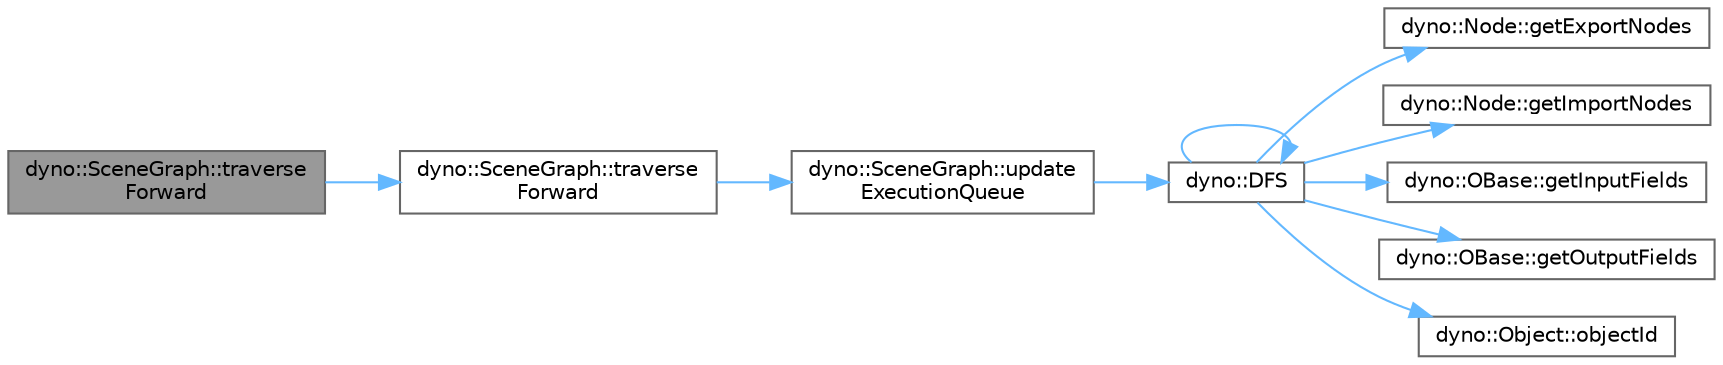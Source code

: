 digraph "dyno::SceneGraph::traverseForward"
{
 // LATEX_PDF_SIZE
  bgcolor="transparent";
  edge [fontname=Helvetica,fontsize=10,labelfontname=Helvetica,labelfontsize=10];
  node [fontname=Helvetica,fontsize=10,shape=box,height=0.2,width=0.4];
  rankdir="LR";
  Node1 [id="Node000001",label="dyno::SceneGraph::traverse\lForward",height=0.2,width=0.4,color="gray40", fillcolor="grey60", style="filled", fontcolor="black",tooltip=" "];
  Node1 -> Node2 [id="edge1_Node000001_Node000002",color="steelblue1",style="solid",tooltip=" "];
  Node2 [id="Node000002",label="dyno::SceneGraph::traverse\lForward",height=0.2,width=0.4,color="grey40", fillcolor="white", style="filled",URL="$classdyno_1_1_scene_graph.html#a9b17477004903a64280ebd07cdeea356",tooltip="Breadth-first tree traversal."];
  Node2 -> Node3 [id="edge2_Node000002_Node000003",color="steelblue1",style="solid",tooltip=" "];
  Node3 [id="Node000003",label="dyno::SceneGraph::update\lExecutionQueue",height=0.2,width=0.4,color="grey40", fillcolor="white", style="filled",URL="$classdyno_1_1_scene_graph.html#a6b8432d4021b78626b2310004c57a30b",tooltip=" "];
  Node3 -> Node4 [id="edge3_Node000003_Node000004",color="steelblue1",style="solid",tooltip=" "];
  Node4 [id="Node000004",label="dyno::DFS",height=0.2,width=0.4,color="grey40", fillcolor="white", style="filled",URL="$namespacedyno.html#ab66005c94c46c3177cae0d9732ef91d2",tooltip=" "];
  Node4 -> Node4 [id="edge4_Node000004_Node000004",color="steelblue1",style="solid",tooltip=" "];
  Node4 -> Node5 [id="edge5_Node000004_Node000005",color="steelblue1",style="solid",tooltip=" "];
  Node5 [id="Node000005",label="dyno::Node::getExportNodes",height=0.2,width=0.4,color="grey40", fillcolor="white", style="filled",URL="$classdyno_1_1_node.html#ac916b8e66f57d13e7480c7d1459382c4",tooltip=" "];
  Node4 -> Node6 [id="edge6_Node000004_Node000006",color="steelblue1",style="solid",tooltip=" "];
  Node6 [id="Node000006",label="dyno::Node::getImportNodes",height=0.2,width=0.4,color="grey40", fillcolor="white", style="filled",URL="$classdyno_1_1_node.html#afdb83b6808ac89f1993062575d316e35",tooltip=" "];
  Node4 -> Node7 [id="edge7_Node000004_Node000007",color="steelblue1",style="solid",tooltip=" "];
  Node7 [id="Node000007",label="dyno::OBase::getInputFields",height=0.2,width=0.4,color="grey40", fillcolor="white", style="filled",URL="$classdyno_1_1_o_base.html#a67b5d4f1a17f5ccb3d196bc6515243a2",tooltip=" "];
  Node4 -> Node8 [id="edge8_Node000004_Node000008",color="steelblue1",style="solid",tooltip=" "];
  Node8 [id="Node000008",label="dyno::OBase::getOutputFields",height=0.2,width=0.4,color="grey40", fillcolor="white", style="filled",URL="$classdyno_1_1_o_base.html#a3e429b5c73bc7ae8ef707cd40ac3a2e5",tooltip=" "];
  Node4 -> Node9 [id="edge9_Node000004_Node000009",color="steelblue1",style="solid",tooltip=" "];
  Node9 [id="Node000009",label="dyno::Object::objectId",height=0.2,width=0.4,color="grey40", fillcolor="white", style="filled",URL="$classdyno_1_1_object.html#a5105729f9f9faf65100b999d076418c8",tooltip=" "];
}
